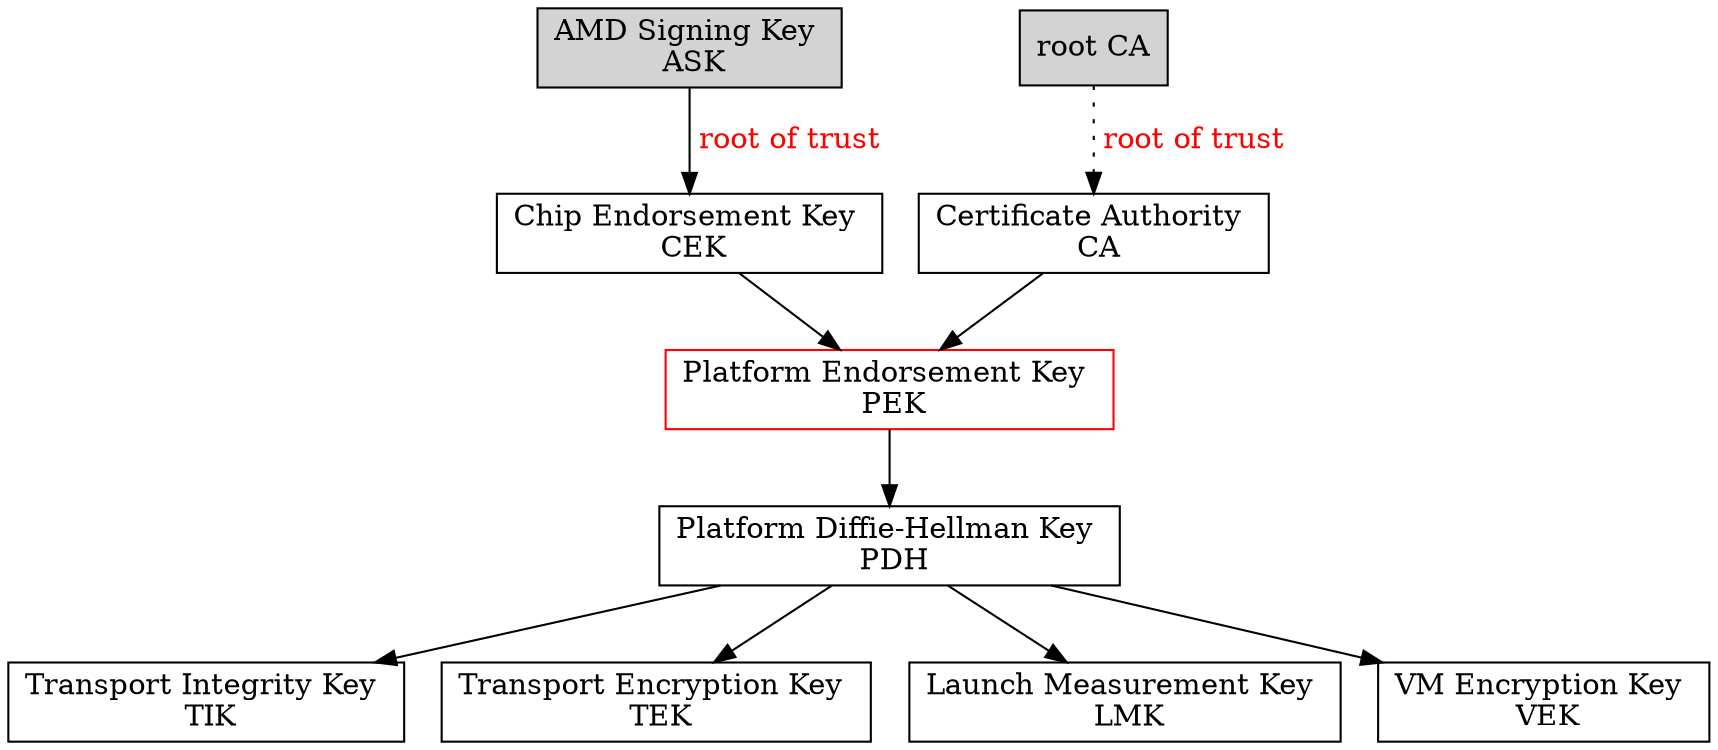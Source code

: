 digraph keys
{
	node[shape = box];

	ASK -> CEK[label = " root of trust"; fontcolor = red];
	CEK -> PEK -> PDH;
	ASK[label = "AMD Signing Key \n ASK"; style=filled];
	CEK[label = "Chip Endorsement Key \n CEK"];
	PEK[label = "Platform Endorsement Key \n PEK", color = red];
	PDH[label = "Platform Diffie-Hellman Key \n PDH"];

	root_CA -> CA[label = " root of trust"; fontcolor = red; style = dotted];
	CA -> PEK;
	root_CA[label = "root CA"; style = filled];
	CA[label = "Certificate Authority \n CA"];

	{rank = same; ASK; root_CA}

	PDH -> TIK; TIK[label = "Transport Integrity Key \n TIK"];
	PDH -> TEK; TEK[label = "Transport Encryption Key \n TEK"];
	PDH -> LMK; LMK[label = "Launch Measurement Key \n LMK"]
	PDH -> VEK; VEK[label = "VM Encryption Key \n VEK"];
}